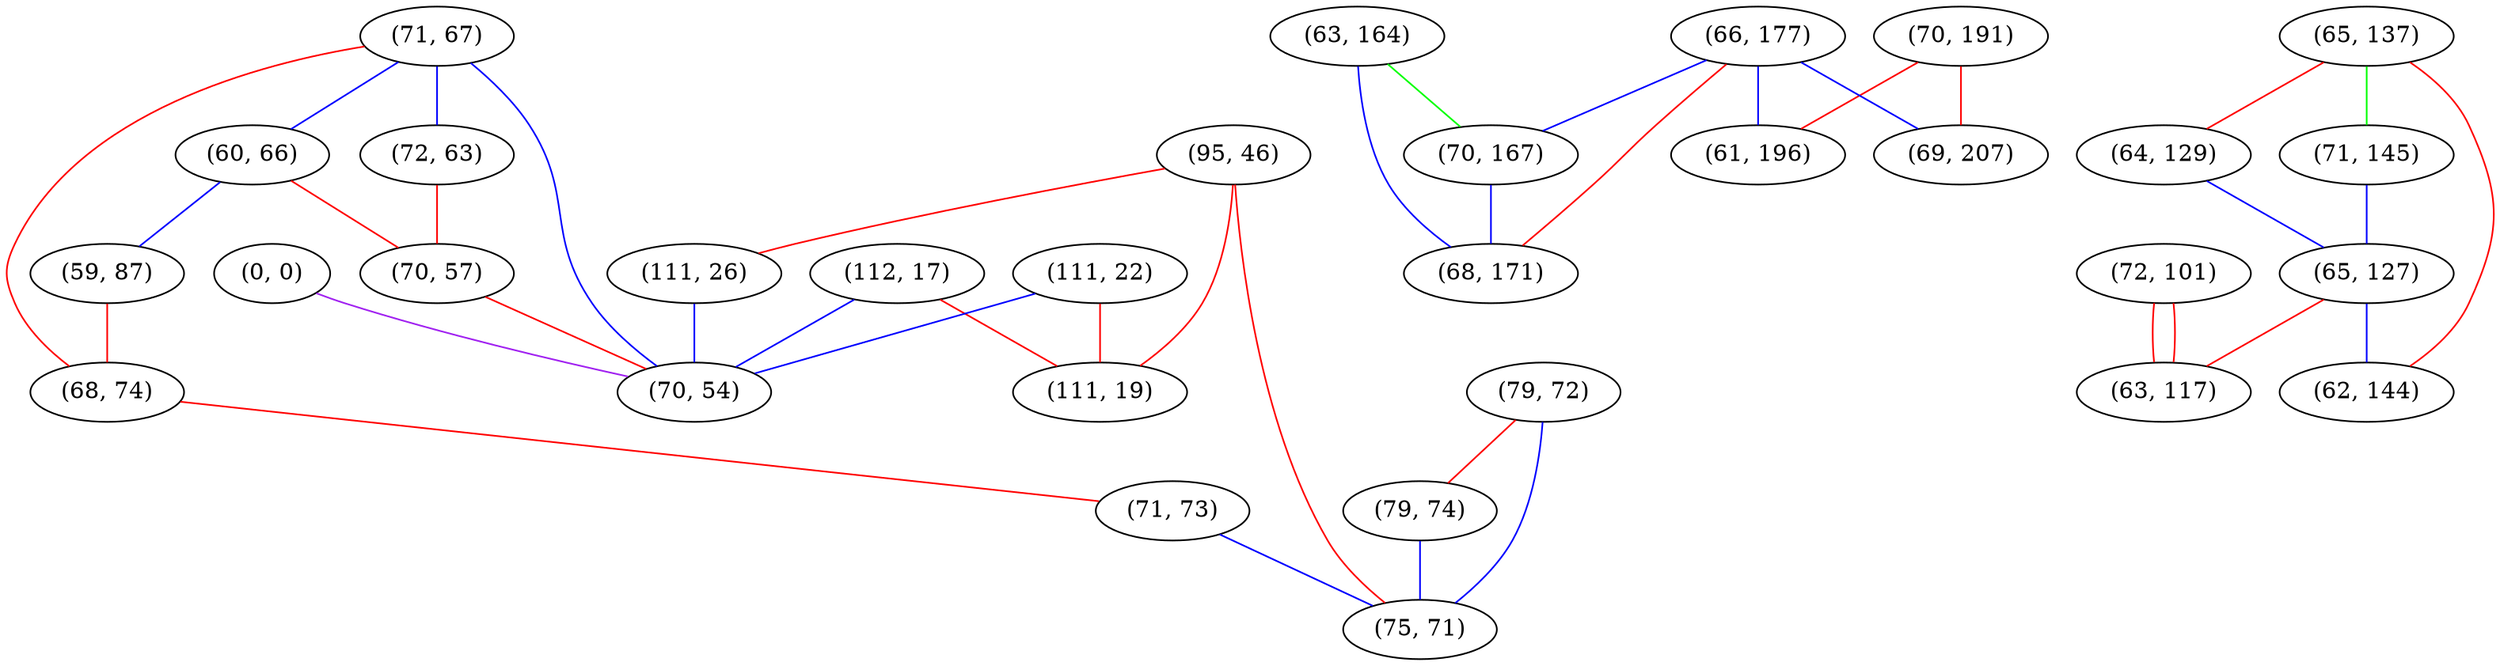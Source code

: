 graph "" {
"(112, 17)";
"(71, 67)";
"(63, 164)";
"(95, 46)";
"(70, 191)";
"(60, 66)";
"(79, 72)";
"(65, 137)";
"(111, 26)";
"(64, 129)";
"(59, 87)";
"(111, 22)";
"(66, 177)";
"(71, 145)";
"(72, 101)";
"(65, 127)";
"(68, 74)";
"(0, 0)";
"(70, 167)";
"(72, 63)";
"(70, 57)";
"(69, 207)";
"(79, 74)";
"(70, 54)";
"(63, 117)";
"(71, 73)";
"(75, 71)";
"(62, 144)";
"(111, 19)";
"(61, 196)";
"(68, 171)";
"(112, 17)" -- "(111, 19)"  [color=red, key=0, weight=1];
"(112, 17)" -- "(70, 54)"  [color=blue, key=0, weight=3];
"(71, 67)" -- "(68, 74)"  [color=red, key=0, weight=1];
"(71, 67)" -- "(70, 54)"  [color=blue, key=0, weight=3];
"(71, 67)" -- "(72, 63)"  [color=blue, key=0, weight=3];
"(71, 67)" -- "(60, 66)"  [color=blue, key=0, weight=3];
"(63, 164)" -- "(70, 167)"  [color=green, key=0, weight=2];
"(63, 164)" -- "(68, 171)"  [color=blue, key=0, weight=3];
"(95, 46)" -- "(75, 71)"  [color=red, key=0, weight=1];
"(95, 46)" -- "(111, 26)"  [color=red, key=0, weight=1];
"(95, 46)" -- "(111, 19)"  [color=red, key=0, weight=1];
"(70, 191)" -- "(61, 196)"  [color=red, key=0, weight=1];
"(70, 191)" -- "(69, 207)"  [color=red, key=0, weight=1];
"(60, 66)" -- "(59, 87)"  [color=blue, key=0, weight=3];
"(60, 66)" -- "(70, 57)"  [color=red, key=0, weight=1];
"(79, 72)" -- "(75, 71)"  [color=blue, key=0, weight=3];
"(79, 72)" -- "(79, 74)"  [color=red, key=0, weight=1];
"(65, 137)" -- "(64, 129)"  [color=red, key=0, weight=1];
"(65, 137)" -- "(62, 144)"  [color=red, key=0, weight=1];
"(65, 137)" -- "(71, 145)"  [color=green, key=0, weight=2];
"(111, 26)" -- "(70, 54)"  [color=blue, key=0, weight=3];
"(64, 129)" -- "(65, 127)"  [color=blue, key=0, weight=3];
"(59, 87)" -- "(68, 74)"  [color=red, key=0, weight=1];
"(111, 22)" -- "(111, 19)"  [color=red, key=0, weight=1];
"(111, 22)" -- "(70, 54)"  [color=blue, key=0, weight=3];
"(66, 177)" -- "(61, 196)"  [color=blue, key=0, weight=3];
"(66, 177)" -- "(69, 207)"  [color=blue, key=0, weight=3];
"(66, 177)" -- "(70, 167)"  [color=blue, key=0, weight=3];
"(66, 177)" -- "(68, 171)"  [color=red, key=0, weight=1];
"(71, 145)" -- "(65, 127)"  [color=blue, key=0, weight=3];
"(72, 101)" -- "(63, 117)"  [color=red, key=0, weight=1];
"(72, 101)" -- "(63, 117)"  [color=red, key=1, weight=1];
"(65, 127)" -- "(63, 117)"  [color=red, key=0, weight=1];
"(65, 127)" -- "(62, 144)"  [color=blue, key=0, weight=3];
"(68, 74)" -- "(71, 73)"  [color=red, key=0, weight=1];
"(0, 0)" -- "(70, 54)"  [color=purple, key=0, weight=4];
"(70, 167)" -- "(68, 171)"  [color=blue, key=0, weight=3];
"(72, 63)" -- "(70, 57)"  [color=red, key=0, weight=1];
"(70, 57)" -- "(70, 54)"  [color=red, key=0, weight=1];
"(79, 74)" -- "(75, 71)"  [color=blue, key=0, weight=3];
"(71, 73)" -- "(75, 71)"  [color=blue, key=0, weight=3];
}
